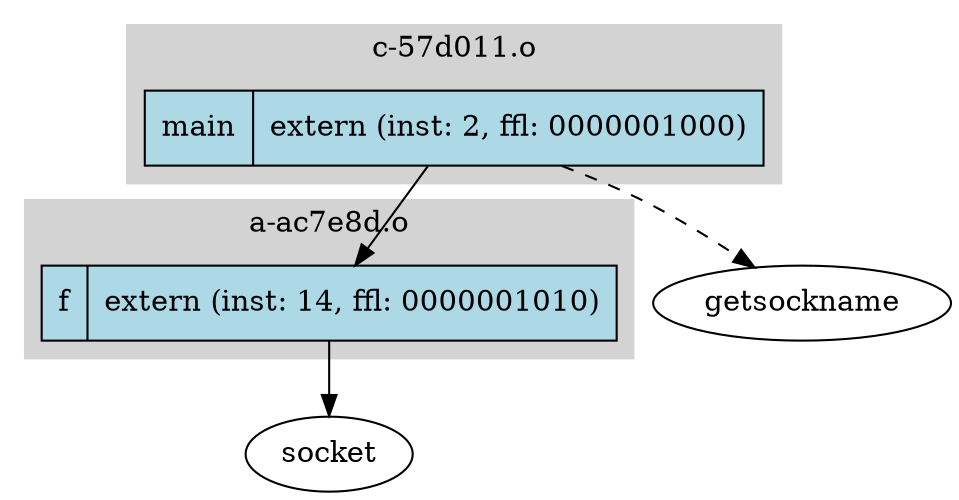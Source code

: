 digraph Summary {
  // Module: /tmp/a-ac7e8d.o
  subgraph cluster_1 {
    style = filled;
    color = lightgrey;
    label = "a-ac7e8d.o";
    node [style=filled,fillcolor=lightblue];
    M1_14740650423002898831 [shape="record",label="f|extern (inst: 14, ffl: 0000001010)}"]; // function, visibility, dsoLocal, definition
    // Edges:
  }
  // Module: /tmp/c-57d011.o
  subgraph cluster_2 {
    style = filled;
    color = lightgrey;
    label = "c-57d011.o";
    node [style=filled,fillcolor=lightblue];
    M2_15822663052811949562 [shape="record",label="main|extern (inst: 2, ffl: 0000001000)}"]; // function, visibility, dsoLocal, definition, preserved
    // Edges:
  }
  // Cross-module edges:
  5748192229220086369 [label="socket"]; // defined externally
  M1_14740650423002898831 -> 5748192229220086369 // call (hotness : Unknown)
  18385116454765135309 [label="getsockname"]; // defined externally
  M2_15822663052811949562 -> 18385116454765135309 [style=dashed]; // ref
  M2_15822663052811949562 -> M1_14740650423002898831 // call (hotness : Unknown)
}